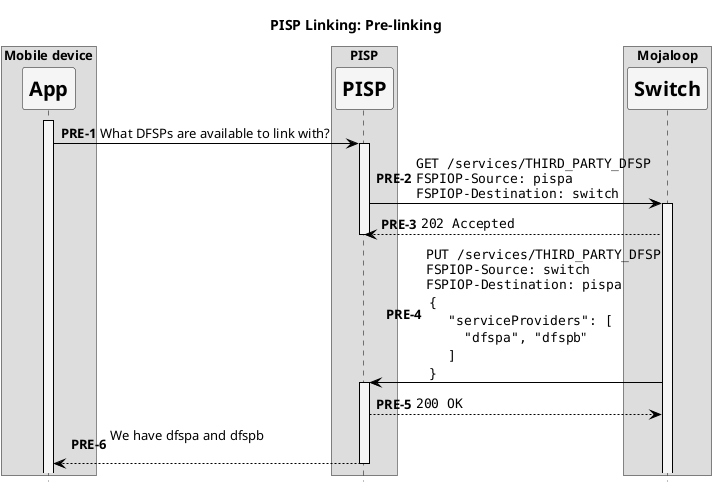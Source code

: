 @startuml

' declaring skinparam
skinparam shadowing false
skinparam defaultFontName Verdana
skinparam monochrome true
skinparam SequenceLifeLineBackgroundColor WhiteSmoke
skinparam SequenceLifeLineBorderColor Black
skinparam ParticipantFontStyle Bold
skinparam ParticipantFontSize 20
skinparam ParticipantBackgroundColor WhiteSmoke
skinparam ArrowColor Black

hide footbox

title PISP Linking: Pre-linking

box "Mobile device"
    participant App
end box

box "PISP"
    participant PISP
end box

box "Mojaloop"
    participant Switch
end box

autonumber 1 "<b>PRE-#</b>"
activate App
App -> PISP ++: What DFSPs are available to link with?


PISP -> Switch ++: ""GET /services/THIRD_PARTY_DFSP""\n""FSPIOP-Source: pispa""\n""FSPIOP-Destination: switch""
Switch --> PISP: ""202 Accepted""
deactivate PISP

Switch -> PISP ++: ""PUT /services/THIRD_PARTY_DFSP""\n""FSPIOP-Source: switch""\n""FSPIOP-Destination: pispa""\n\
 ""{""\n\
  ""  "serviceProviders": ["" \n\
  ""    "dfspa", "dfspb""" \n\
  ""  ]"" \n\
 ""}""
PISP --> Switch: ""200 OK""

PISP --> App --: We have dfspa and dfspb\n

@enduml
